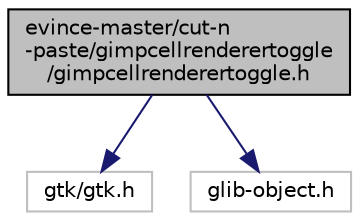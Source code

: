 digraph "evince-master/cut-n-paste/gimpcellrenderertoggle/gimpcellrenderertoggle.h"
{
  edge [fontname="Helvetica",fontsize="10",labelfontname="Helvetica",labelfontsize="10"];
  node [fontname="Helvetica",fontsize="10",shape=record];
  Node1 [label="evince-master/cut-n\l-paste/gimpcellrenderertoggle\l/gimpcellrenderertoggle.h",height=0.2,width=0.4,color="black", fillcolor="grey75", style="filled" fontcolor="black"];
  Node1 -> Node2 [color="midnightblue",fontsize="10",style="solid",fontname="Helvetica"];
  Node2 [label="gtk/gtk.h",height=0.2,width=0.4,color="grey75", fillcolor="white", style="filled"];
  Node1 -> Node3 [color="midnightblue",fontsize="10",style="solid",fontname="Helvetica"];
  Node3 [label="glib-object.h",height=0.2,width=0.4,color="grey75", fillcolor="white", style="filled"];
}
